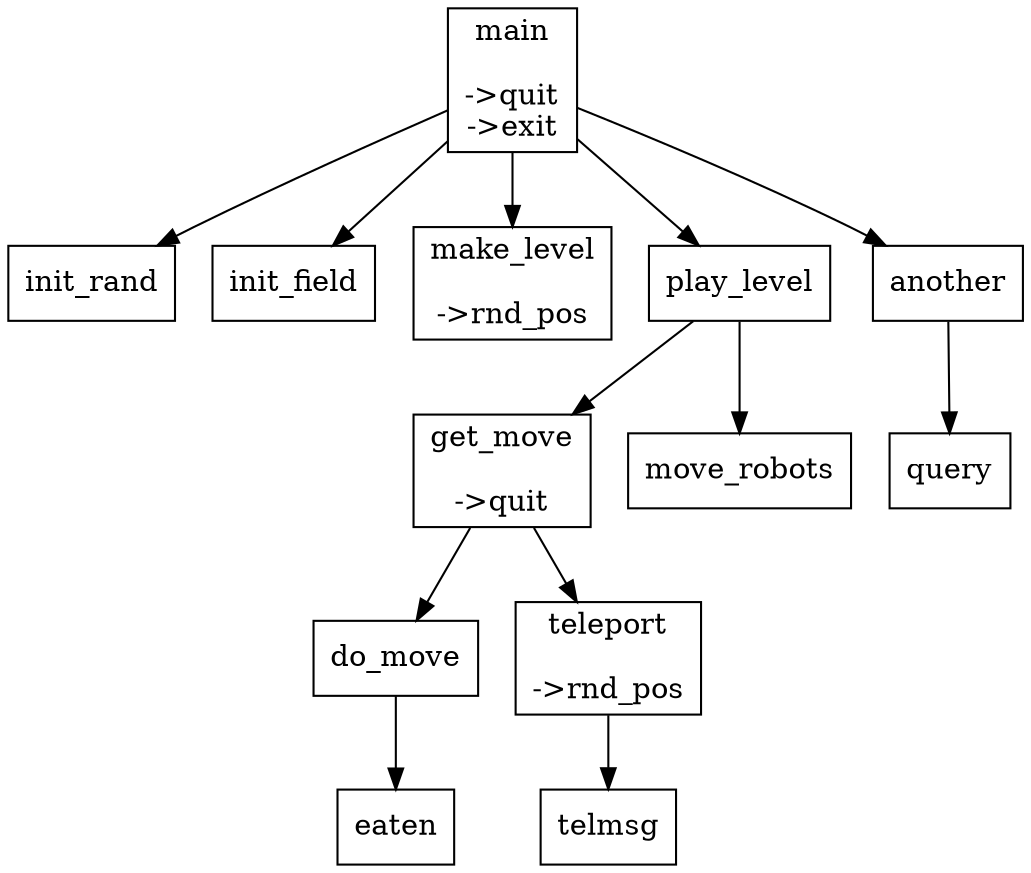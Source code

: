 digraph G {

  main [shape=box, label="main\n\n->quit\n->exit"]
  init_rand [shape=box]
  init_field [shape=box]
  make_level [shape=box, label="make_level\n\n->rnd_pos"]
  play_level [shape=box]
  another [shape=box]
  get_move [shape=box]
  move_robots [shape=box]
  query [shape=box]
  do_move [shape=box]
  teleport [shape=box, label="teleport\n\n->rnd_pos"]
  get_move [shape=box, label="get_move\n\n->quit"]
  telmsg [shape=box]
  eaten [shape=box]

  main -> init_rand
  main -> init_field
  main -> make_level
  main -> play_level
  main -> another
  another -> query
  get_move -> do_move
  get_move -> teleport
  do_move -> eaten
  teleport -> telmsg
  play_level -> get_move
  play_level -> move_robots
}
